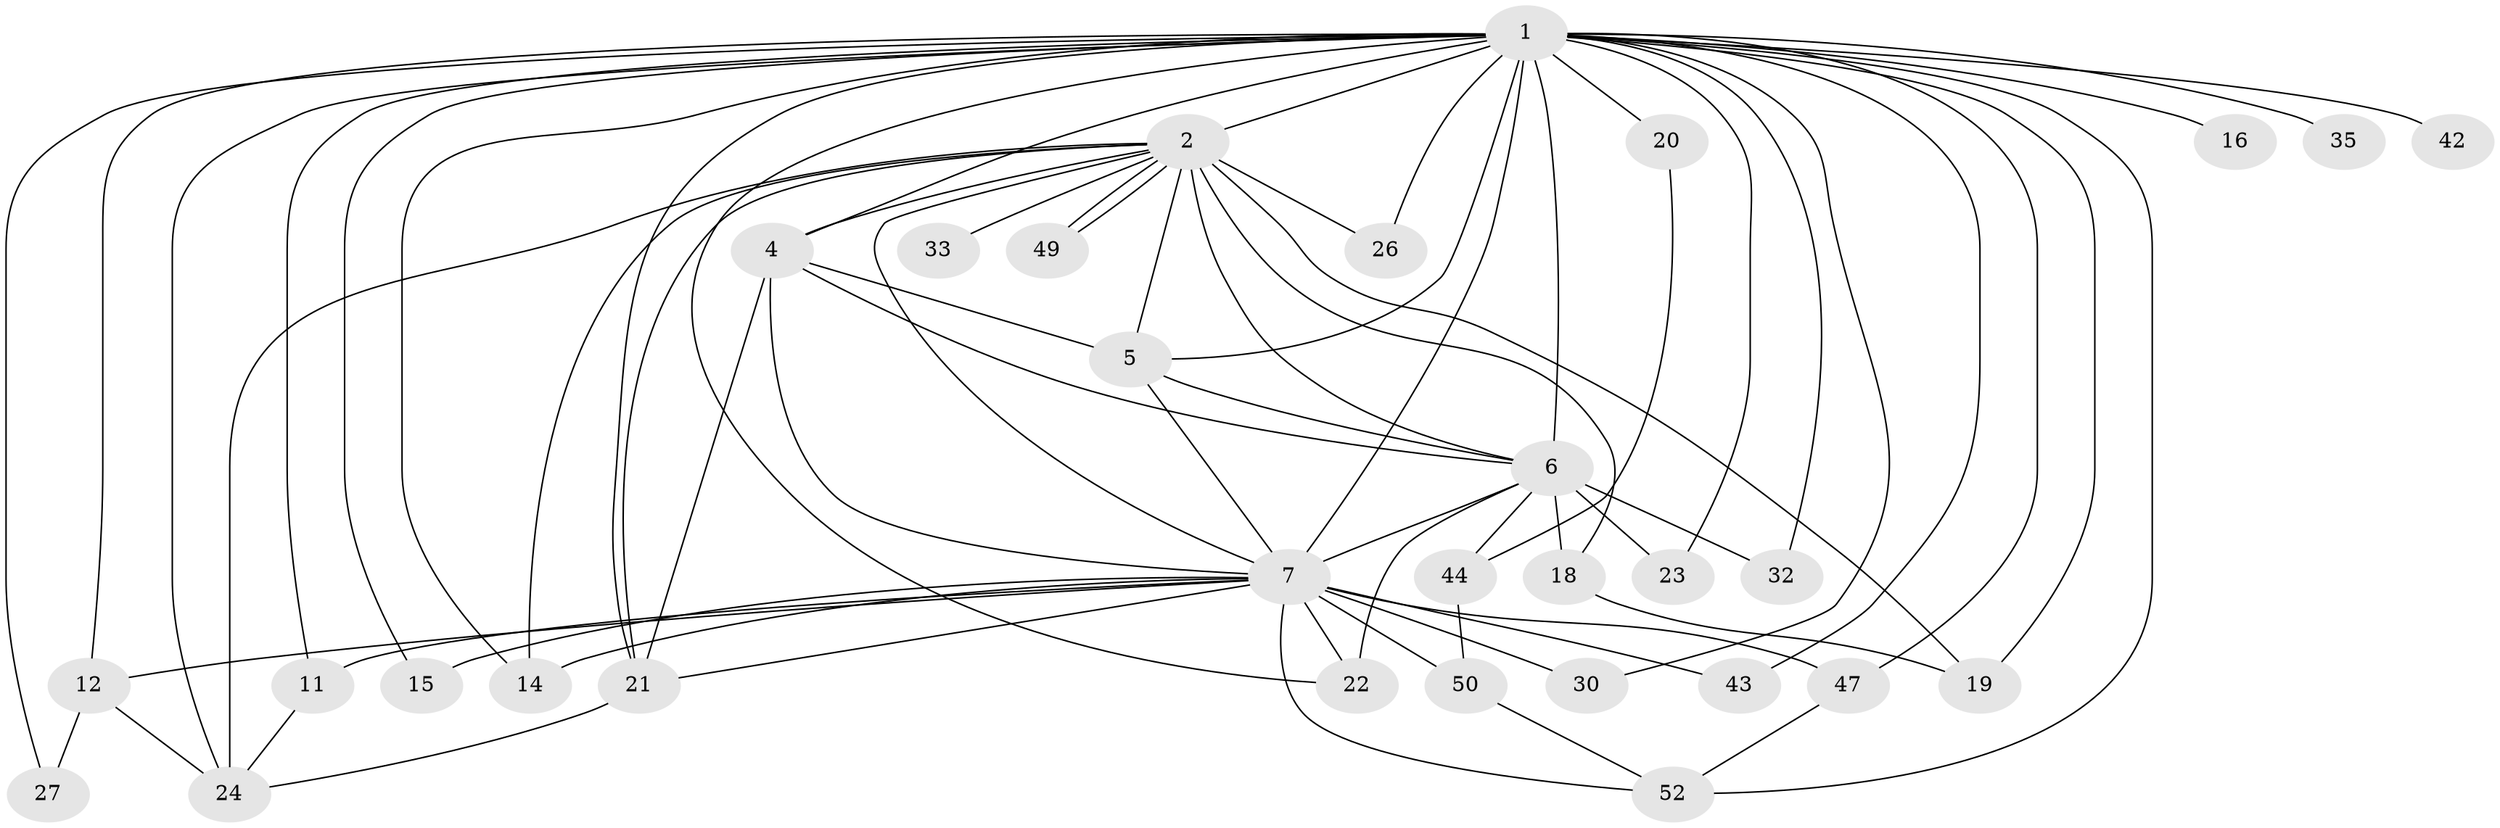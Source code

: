 // original degree distribution, {20: 0.016129032258064516, 14: 0.03225806451612903, 10: 0.016129032258064516, 9: 0.016129032258064516, 12: 0.016129032258064516, 21: 0.016129032258064516, 13: 0.016129032258064516, 25: 0.016129032258064516, 15: 0.016129032258064516, 4: 0.08064516129032258, 6: 0.06451612903225806, 2: 0.4838709677419355, 3: 0.1935483870967742, 5: 0.016129032258064516}
// Generated by graph-tools (version 1.1) at 2025/17/03/04/25 18:17:42]
// undirected, 31 vertices, 70 edges
graph export_dot {
graph [start="1"]
  node [color=gray90,style=filled];
  1 [super="+3+37+25"];
  2 [super="+10+13"];
  4;
  5;
  6 [super="+17"];
  7 [super="+29"];
  11 [super="+39"];
  12 [super="+45+34"];
  14 [super="+38"];
  15;
  16;
  18;
  19 [super="+28"];
  20;
  21 [super="+51+53+31"];
  22 [super="+48"];
  23 [super="+60"];
  24 [super="+40"];
  26;
  27;
  30;
  32;
  33;
  35;
  42;
  43;
  44;
  47 [super="+61+54"];
  49;
  50;
  52 [super="+55"];
  1 -- 2 [weight=9];
  1 -- 4 [weight=4];
  1 -- 5 [weight=4];
  1 -- 6 [weight=5];
  1 -- 7 [weight=7];
  1 -- 11 [weight=2];
  1 -- 12 [weight=3];
  1 -- 23 [weight=3];
  1 -- 26;
  1 -- 42 [weight=2];
  1 -- 52;
  1 -- 14 [weight=2];
  1 -- 15;
  1 -- 16 [weight=2];
  1 -- 20 [weight=2];
  1 -- 24;
  1 -- 27;
  1 -- 32;
  1 -- 35 [weight=2];
  1 -- 43 [weight=2];
  1 -- 47 [weight=2];
  1 -- 21;
  1 -- 22;
  1 -- 19;
  1 -- 30;
  2 -- 4 [weight=2];
  2 -- 5 [weight=2];
  2 -- 6 [weight=2];
  2 -- 7 [weight=2];
  2 -- 14;
  2 -- 26;
  2 -- 49;
  2 -- 49;
  2 -- 33;
  2 -- 18;
  2 -- 19;
  2 -- 21;
  2 -- 24;
  4 -- 5;
  4 -- 6;
  4 -- 7;
  4 -- 21;
  5 -- 6;
  5 -- 7;
  6 -- 7 [weight=2];
  6 -- 23;
  6 -- 32;
  6 -- 18;
  6 -- 22;
  6 -- 44;
  7 -- 14;
  7 -- 15;
  7 -- 21;
  7 -- 22;
  7 -- 30;
  7 -- 43;
  7 -- 50;
  7 -- 47 [weight=2];
  7 -- 52;
  7 -- 12;
  7 -- 11;
  11 -- 24;
  12 -- 27;
  12 -- 24;
  18 -- 19;
  20 -- 44;
  21 -- 24;
  44 -- 50;
  47 -- 52;
  50 -- 52;
}
